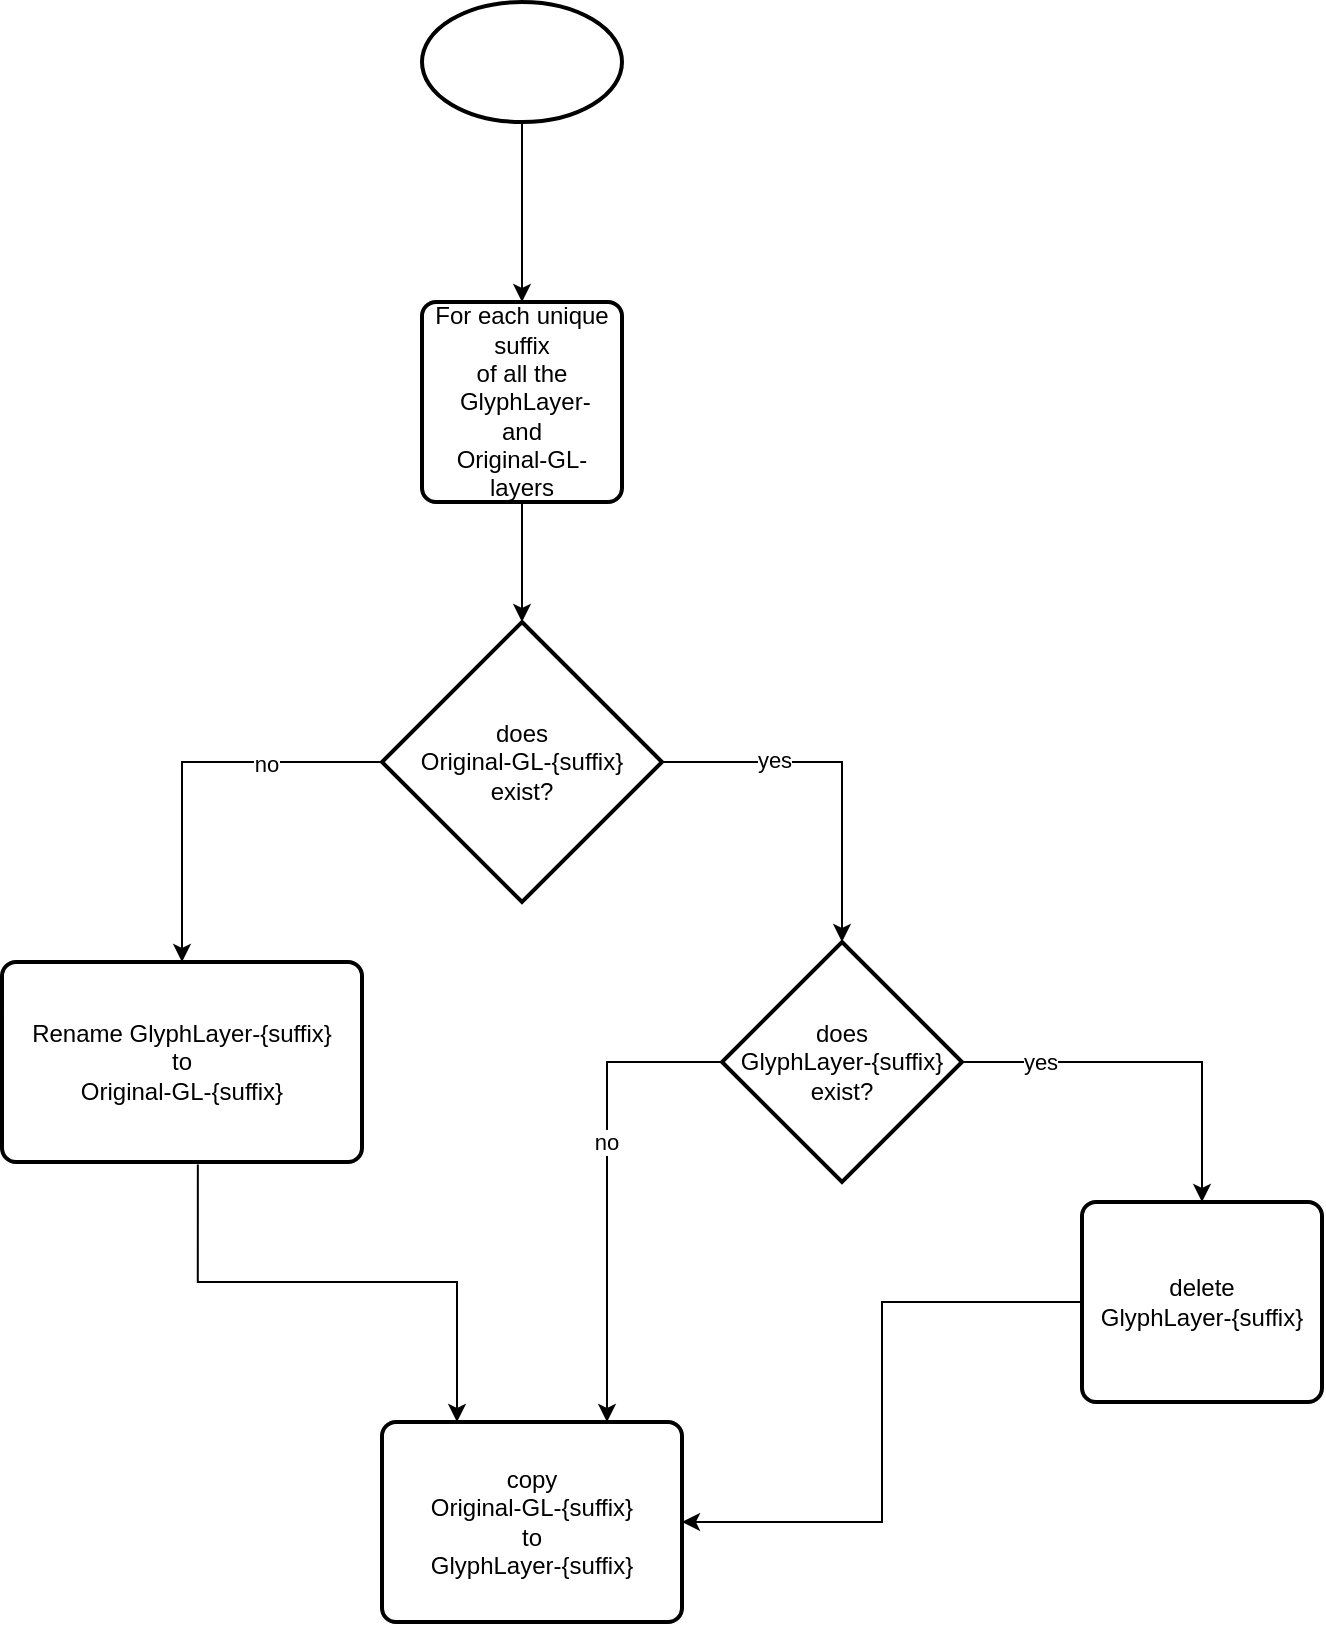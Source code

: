 <mxfile version="20.8.16" type="device"><diagram name="Page-1" id="jtQz0IT8NvqeqKLnmUEl"><mxGraphModel dx="1100" dy="1017" grid="1" gridSize="10" guides="1" tooltips="1" connect="1" arrows="1" fold="1" page="1" pageScale="1" pageWidth="827" pageHeight="1169" math="0" shadow="0"><root><mxCell id="0"/><mxCell id="1" parent="0"/><mxCell id="TPvUsaWaHMe4GF01xJl8-3" style="edgeStyle=orthogonalEdgeStyle;rounded=0;orthogonalLoop=1;jettySize=auto;html=1;" edge="1" parent="1" source="TPvUsaWaHMe4GF01xJl8-1" target="TPvUsaWaHMe4GF01xJl8-2"><mxGeometry relative="1" as="geometry"/></mxCell><mxCell id="TPvUsaWaHMe4GF01xJl8-1" value="" style="strokeWidth=2;html=1;shape=mxgraph.flowchart.start_1;whiteSpace=wrap;" vertex="1" parent="1"><mxGeometry x="270" y="40" width="100" height="60" as="geometry"/></mxCell><mxCell id="TPvUsaWaHMe4GF01xJl8-5" style="edgeStyle=orthogonalEdgeStyle;rounded=0;orthogonalLoop=1;jettySize=auto;html=1;entryX=0.5;entryY=0;entryDx=0;entryDy=0;entryPerimeter=0;" edge="1" parent="1" source="TPvUsaWaHMe4GF01xJl8-2" target="TPvUsaWaHMe4GF01xJl8-4"><mxGeometry relative="1" as="geometry"/></mxCell><mxCell id="TPvUsaWaHMe4GF01xJl8-2" value="For each unique&lt;br&gt;suffix&lt;br&gt;of all the&lt;br&gt;&amp;nbsp;GlyphLayer-&lt;br&gt;and&lt;br&gt;Original-GL-&lt;br&gt;layers" style="rounded=1;whiteSpace=wrap;html=1;absoluteArcSize=1;arcSize=14;strokeWidth=2;" vertex="1" parent="1"><mxGeometry x="270" y="190" width="100" height="100" as="geometry"/></mxCell><mxCell id="TPvUsaWaHMe4GF01xJl8-7" style="edgeStyle=orthogonalEdgeStyle;rounded=0;orthogonalLoop=1;jettySize=auto;html=1;entryX=0.5;entryY=0;entryDx=0;entryDy=0;" edge="1" parent="1" source="TPvUsaWaHMe4GF01xJl8-4" target="TPvUsaWaHMe4GF01xJl8-6"><mxGeometry relative="1" as="geometry"/></mxCell><mxCell id="TPvUsaWaHMe4GF01xJl8-8" value="no" style="edgeLabel;html=1;align=center;verticalAlign=middle;resizable=0;points=[];" vertex="1" connectable="0" parent="TPvUsaWaHMe4GF01xJl8-7"><mxGeometry x="-0.416" y="1" relative="1" as="geometry"><mxPoint as="offset"/></mxGeometry></mxCell><mxCell id="TPvUsaWaHMe4GF01xJl8-10" style="edgeStyle=orthogonalEdgeStyle;rounded=0;orthogonalLoop=1;jettySize=auto;html=1;" edge="1" parent="1" source="TPvUsaWaHMe4GF01xJl8-4" target="TPvUsaWaHMe4GF01xJl8-12"><mxGeometry relative="1" as="geometry"><mxPoint x="480" y="520" as="targetPoint"/></mxGeometry></mxCell><mxCell id="TPvUsaWaHMe4GF01xJl8-11" value="yes" style="edgeLabel;html=1;align=center;verticalAlign=middle;resizable=0;points=[];" vertex="1" connectable="0" parent="TPvUsaWaHMe4GF01xJl8-10"><mxGeometry x="-0.383" y="1" relative="1" as="geometry"><mxPoint as="offset"/></mxGeometry></mxCell><mxCell id="TPvUsaWaHMe4GF01xJl8-4" value="does&lt;br&gt;Original-GL-{suffix}&lt;br&gt;exist?" style="strokeWidth=2;html=1;shape=mxgraph.flowchart.decision;whiteSpace=wrap;" vertex="1" parent="1"><mxGeometry x="250" y="350" width="140" height="140" as="geometry"/></mxCell><mxCell id="TPvUsaWaHMe4GF01xJl8-19" style="edgeStyle=orthogonalEdgeStyle;rounded=0;orthogonalLoop=1;jettySize=auto;html=1;entryX=0.25;entryY=0;entryDx=0;entryDy=0;exitX=0.544;exitY=1.012;exitDx=0;exitDy=0;exitPerimeter=0;" edge="1" parent="1" source="TPvUsaWaHMe4GF01xJl8-6" target="TPvUsaWaHMe4GF01xJl8-18"><mxGeometry relative="1" as="geometry"><Array as="points"><mxPoint x="158" y="680"/><mxPoint x="288" y="680"/></Array></mxGeometry></mxCell><mxCell id="TPvUsaWaHMe4GF01xJl8-6" value="Rename GlyphLayer-{suffix}&lt;br&gt;to&lt;br&gt;Original-GL-{suffix}" style="rounded=1;whiteSpace=wrap;html=1;absoluteArcSize=1;arcSize=14;strokeWidth=2;" vertex="1" parent="1"><mxGeometry x="60" y="520" width="180" height="100" as="geometry"/></mxCell><mxCell id="TPvUsaWaHMe4GF01xJl8-13" style="edgeStyle=orthogonalEdgeStyle;rounded=0;orthogonalLoop=1;jettySize=auto;html=1;entryX=0.75;entryY=0;entryDx=0;entryDy=0;" edge="1" parent="1" source="TPvUsaWaHMe4GF01xJl8-12" target="TPvUsaWaHMe4GF01xJl8-18"><mxGeometry relative="1" as="geometry"><mxPoint x="390" y="700" as="targetPoint"/></mxGeometry></mxCell><mxCell id="TPvUsaWaHMe4GF01xJl8-14" value="no" style="edgeLabel;html=1;align=center;verticalAlign=middle;resizable=0;points=[];" vertex="1" connectable="0" parent="TPvUsaWaHMe4GF01xJl8-13"><mxGeometry x="-0.184" y="-1" relative="1" as="geometry"><mxPoint as="offset"/></mxGeometry></mxCell><mxCell id="TPvUsaWaHMe4GF01xJl8-16" style="edgeStyle=orthogonalEdgeStyle;rounded=0;orthogonalLoop=1;jettySize=auto;html=1;entryX=0.5;entryY=0;entryDx=0;entryDy=0;" edge="1" parent="1" source="TPvUsaWaHMe4GF01xJl8-12" target="TPvUsaWaHMe4GF01xJl8-15"><mxGeometry relative="1" as="geometry"/></mxCell><mxCell id="TPvUsaWaHMe4GF01xJl8-17" value="yes" style="edgeLabel;html=1;align=center;verticalAlign=middle;resizable=0;points=[];" vertex="1" connectable="0" parent="TPvUsaWaHMe4GF01xJl8-16"><mxGeometry x="-0.593" relative="1" as="geometry"><mxPoint as="offset"/></mxGeometry></mxCell><mxCell id="TPvUsaWaHMe4GF01xJl8-12" value="does&lt;br&gt;GlyphLayer-{suffix}&lt;br&gt;exist?" style="strokeWidth=2;html=1;shape=mxgraph.flowchart.decision;whiteSpace=wrap;" vertex="1" parent="1"><mxGeometry x="420" y="510" width="120" height="120" as="geometry"/></mxCell><mxCell id="TPvUsaWaHMe4GF01xJl8-20" style="edgeStyle=orthogonalEdgeStyle;rounded=0;orthogonalLoop=1;jettySize=auto;html=1;entryX=1;entryY=0.5;entryDx=0;entryDy=0;" edge="1" parent="1" source="TPvUsaWaHMe4GF01xJl8-15" target="TPvUsaWaHMe4GF01xJl8-18"><mxGeometry relative="1" as="geometry"/></mxCell><mxCell id="TPvUsaWaHMe4GF01xJl8-15" value="delete&lt;br&gt;GlyphLayer-{suffix}" style="rounded=1;whiteSpace=wrap;html=1;absoluteArcSize=1;arcSize=14;strokeWidth=2;" vertex="1" parent="1"><mxGeometry x="600" y="640" width="120" height="100" as="geometry"/></mxCell><mxCell id="TPvUsaWaHMe4GF01xJl8-18" value="copy&lt;br&gt;Original-GL-{suffix}&lt;br&gt;to&lt;br&gt;GlyphLayer-{suffix}" style="rounded=1;whiteSpace=wrap;html=1;absoluteArcSize=1;arcSize=14;strokeWidth=2;" vertex="1" parent="1"><mxGeometry x="250" y="750" width="150" height="100" as="geometry"/></mxCell></root></mxGraphModel></diagram></mxfile>